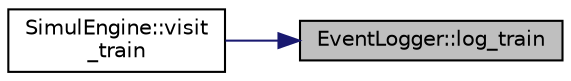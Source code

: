 digraph "EventLogger::log_train"
{
 // LATEX_PDF_SIZE
  edge [fontname="Helvetica",fontsize="10",labelfontname="Helvetica",labelfontsize="10"];
  node [fontname="Helvetica",fontsize="10",shape=record];
  rankdir="RL";
  Node1 [label="EventLogger::log_train",height=0.2,width=0.4,color="black", fillcolor="grey75", style="filled", fontcolor="black",tooltip="logs the trains's object state"];
  Node1 -> Node2 [dir="back",color="midnightblue",fontsize="10",style="solid",fontname="Helvetica"];
  Node2 [label="SimulEngine::visit\l_train",height=0.2,width=0.4,color="black", fillcolor="white", style="filled",URL="$class_simul_engine.html#a499b19be4b6109fa38f98b22f146afda",tooltip="train logic implementation"];
}
